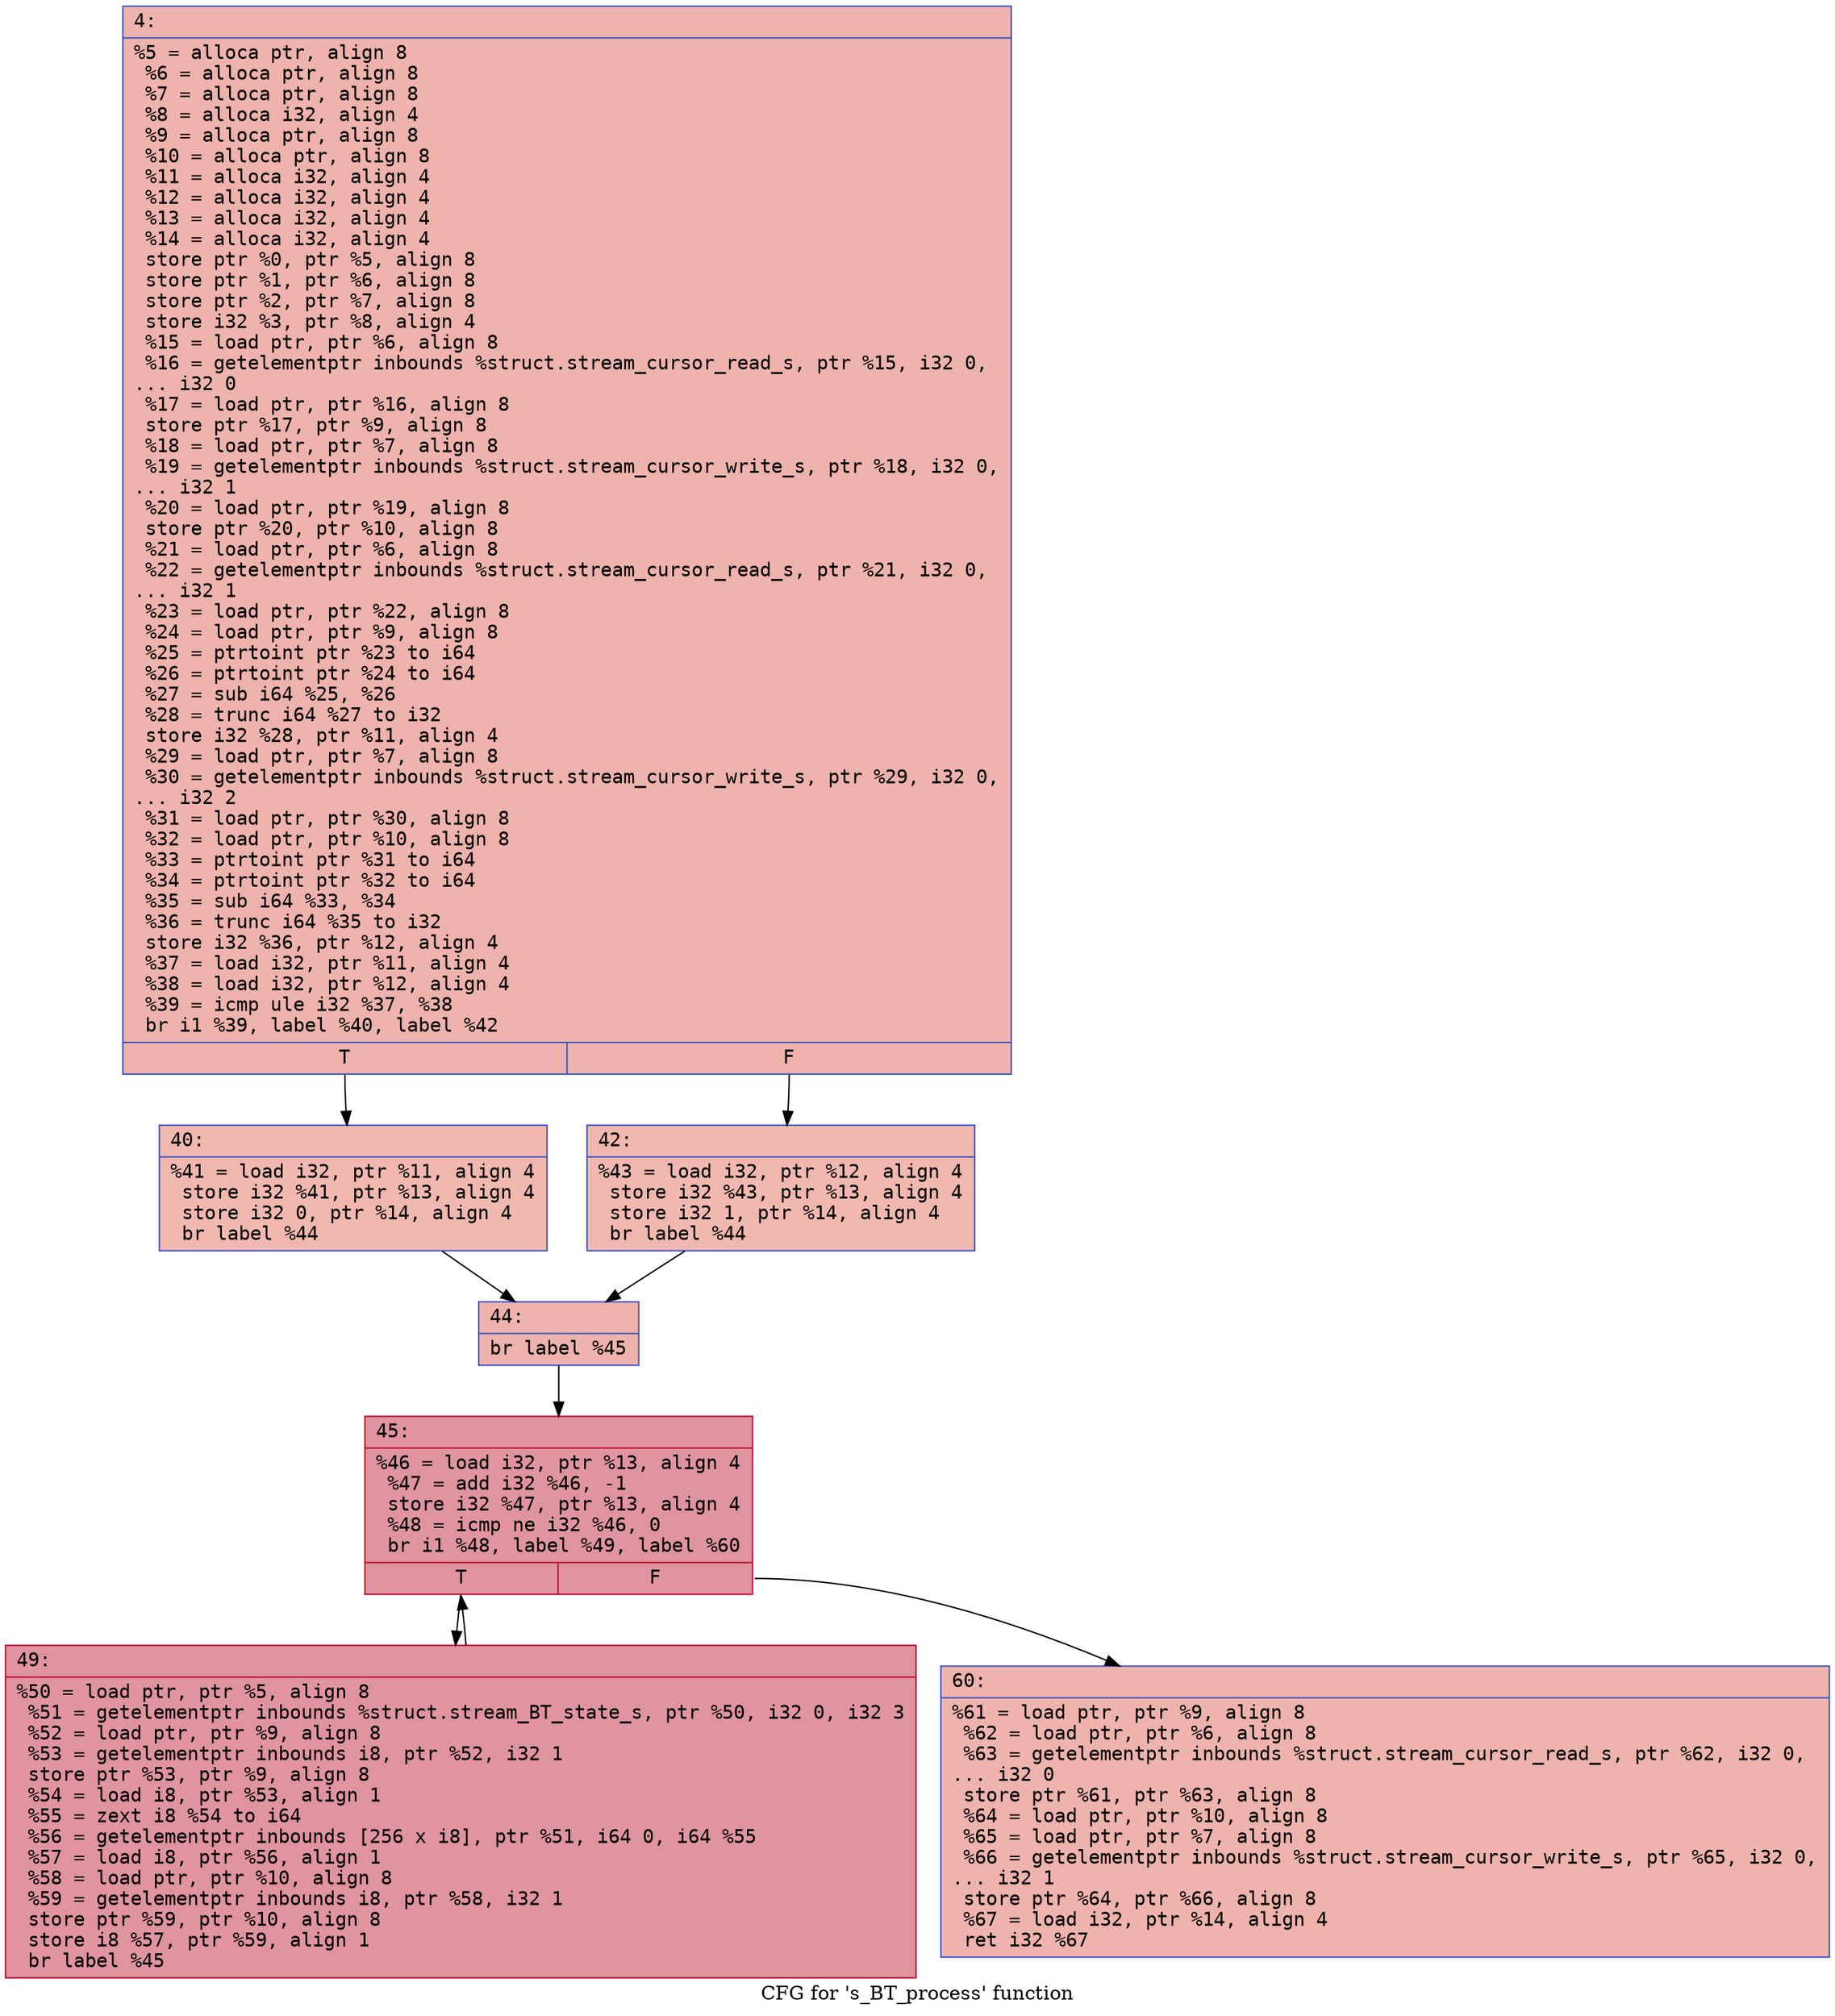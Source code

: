 digraph "CFG for 's_BT_process' function" {
	label="CFG for 's_BT_process' function";

	Node0x600003377480 [shape=record,color="#3d50c3ff", style=filled, fillcolor="#d6524470" fontname="Courier",label="{4:\l|  %5 = alloca ptr, align 8\l  %6 = alloca ptr, align 8\l  %7 = alloca ptr, align 8\l  %8 = alloca i32, align 4\l  %9 = alloca ptr, align 8\l  %10 = alloca ptr, align 8\l  %11 = alloca i32, align 4\l  %12 = alloca i32, align 4\l  %13 = alloca i32, align 4\l  %14 = alloca i32, align 4\l  store ptr %0, ptr %5, align 8\l  store ptr %1, ptr %6, align 8\l  store ptr %2, ptr %7, align 8\l  store i32 %3, ptr %8, align 4\l  %15 = load ptr, ptr %6, align 8\l  %16 = getelementptr inbounds %struct.stream_cursor_read_s, ptr %15, i32 0,\l... i32 0\l  %17 = load ptr, ptr %16, align 8\l  store ptr %17, ptr %9, align 8\l  %18 = load ptr, ptr %7, align 8\l  %19 = getelementptr inbounds %struct.stream_cursor_write_s, ptr %18, i32 0,\l... i32 1\l  %20 = load ptr, ptr %19, align 8\l  store ptr %20, ptr %10, align 8\l  %21 = load ptr, ptr %6, align 8\l  %22 = getelementptr inbounds %struct.stream_cursor_read_s, ptr %21, i32 0,\l... i32 1\l  %23 = load ptr, ptr %22, align 8\l  %24 = load ptr, ptr %9, align 8\l  %25 = ptrtoint ptr %23 to i64\l  %26 = ptrtoint ptr %24 to i64\l  %27 = sub i64 %25, %26\l  %28 = trunc i64 %27 to i32\l  store i32 %28, ptr %11, align 4\l  %29 = load ptr, ptr %7, align 8\l  %30 = getelementptr inbounds %struct.stream_cursor_write_s, ptr %29, i32 0,\l... i32 2\l  %31 = load ptr, ptr %30, align 8\l  %32 = load ptr, ptr %10, align 8\l  %33 = ptrtoint ptr %31 to i64\l  %34 = ptrtoint ptr %32 to i64\l  %35 = sub i64 %33, %34\l  %36 = trunc i64 %35 to i32\l  store i32 %36, ptr %12, align 4\l  %37 = load i32, ptr %11, align 4\l  %38 = load i32, ptr %12, align 4\l  %39 = icmp ule i32 %37, %38\l  br i1 %39, label %40, label %42\l|{<s0>T|<s1>F}}"];
	Node0x600003377480:s0 -> Node0x6000033774d0[tooltip="4 -> 40\nProbability 50.00%" ];
	Node0x600003377480:s1 -> Node0x600003377520[tooltip="4 -> 42\nProbability 50.00%" ];
	Node0x6000033774d0 [shape=record,color="#3d50c3ff", style=filled, fillcolor="#dc5d4a70" fontname="Courier",label="{40:\l|  %41 = load i32, ptr %11, align 4\l  store i32 %41, ptr %13, align 4\l  store i32 0, ptr %14, align 4\l  br label %44\l}"];
	Node0x6000033774d0 -> Node0x600003377570[tooltip="40 -> 44\nProbability 100.00%" ];
	Node0x600003377520 [shape=record,color="#3d50c3ff", style=filled, fillcolor="#dc5d4a70" fontname="Courier",label="{42:\l|  %43 = load i32, ptr %12, align 4\l  store i32 %43, ptr %13, align 4\l  store i32 1, ptr %14, align 4\l  br label %44\l}"];
	Node0x600003377520 -> Node0x600003377570[tooltip="42 -> 44\nProbability 100.00%" ];
	Node0x600003377570 [shape=record,color="#3d50c3ff", style=filled, fillcolor="#d6524470" fontname="Courier",label="{44:\l|  br label %45\l}"];
	Node0x600003377570 -> Node0x6000033775c0[tooltip="44 -> 45\nProbability 100.00%" ];
	Node0x6000033775c0 [shape=record,color="#b70d28ff", style=filled, fillcolor="#b70d2870" fontname="Courier",label="{45:\l|  %46 = load i32, ptr %13, align 4\l  %47 = add i32 %46, -1\l  store i32 %47, ptr %13, align 4\l  %48 = icmp ne i32 %46, 0\l  br i1 %48, label %49, label %60\l|{<s0>T|<s1>F}}"];
	Node0x6000033775c0:s0 -> Node0x600003377610[tooltip="45 -> 49\nProbability 96.88%" ];
	Node0x6000033775c0:s1 -> Node0x600003377660[tooltip="45 -> 60\nProbability 3.12%" ];
	Node0x600003377610 [shape=record,color="#b70d28ff", style=filled, fillcolor="#b70d2870" fontname="Courier",label="{49:\l|  %50 = load ptr, ptr %5, align 8\l  %51 = getelementptr inbounds %struct.stream_BT_state_s, ptr %50, i32 0, i32 3\l  %52 = load ptr, ptr %9, align 8\l  %53 = getelementptr inbounds i8, ptr %52, i32 1\l  store ptr %53, ptr %9, align 8\l  %54 = load i8, ptr %53, align 1\l  %55 = zext i8 %54 to i64\l  %56 = getelementptr inbounds [256 x i8], ptr %51, i64 0, i64 %55\l  %57 = load i8, ptr %56, align 1\l  %58 = load ptr, ptr %10, align 8\l  %59 = getelementptr inbounds i8, ptr %58, i32 1\l  store ptr %59, ptr %10, align 8\l  store i8 %57, ptr %59, align 1\l  br label %45\l}"];
	Node0x600003377610 -> Node0x6000033775c0[tooltip="49 -> 45\nProbability 100.00%" ];
	Node0x600003377660 [shape=record,color="#3d50c3ff", style=filled, fillcolor="#d6524470" fontname="Courier",label="{60:\l|  %61 = load ptr, ptr %9, align 8\l  %62 = load ptr, ptr %6, align 8\l  %63 = getelementptr inbounds %struct.stream_cursor_read_s, ptr %62, i32 0,\l... i32 0\l  store ptr %61, ptr %63, align 8\l  %64 = load ptr, ptr %10, align 8\l  %65 = load ptr, ptr %7, align 8\l  %66 = getelementptr inbounds %struct.stream_cursor_write_s, ptr %65, i32 0,\l... i32 1\l  store ptr %64, ptr %66, align 8\l  %67 = load i32, ptr %14, align 4\l  ret i32 %67\l}"];
}
